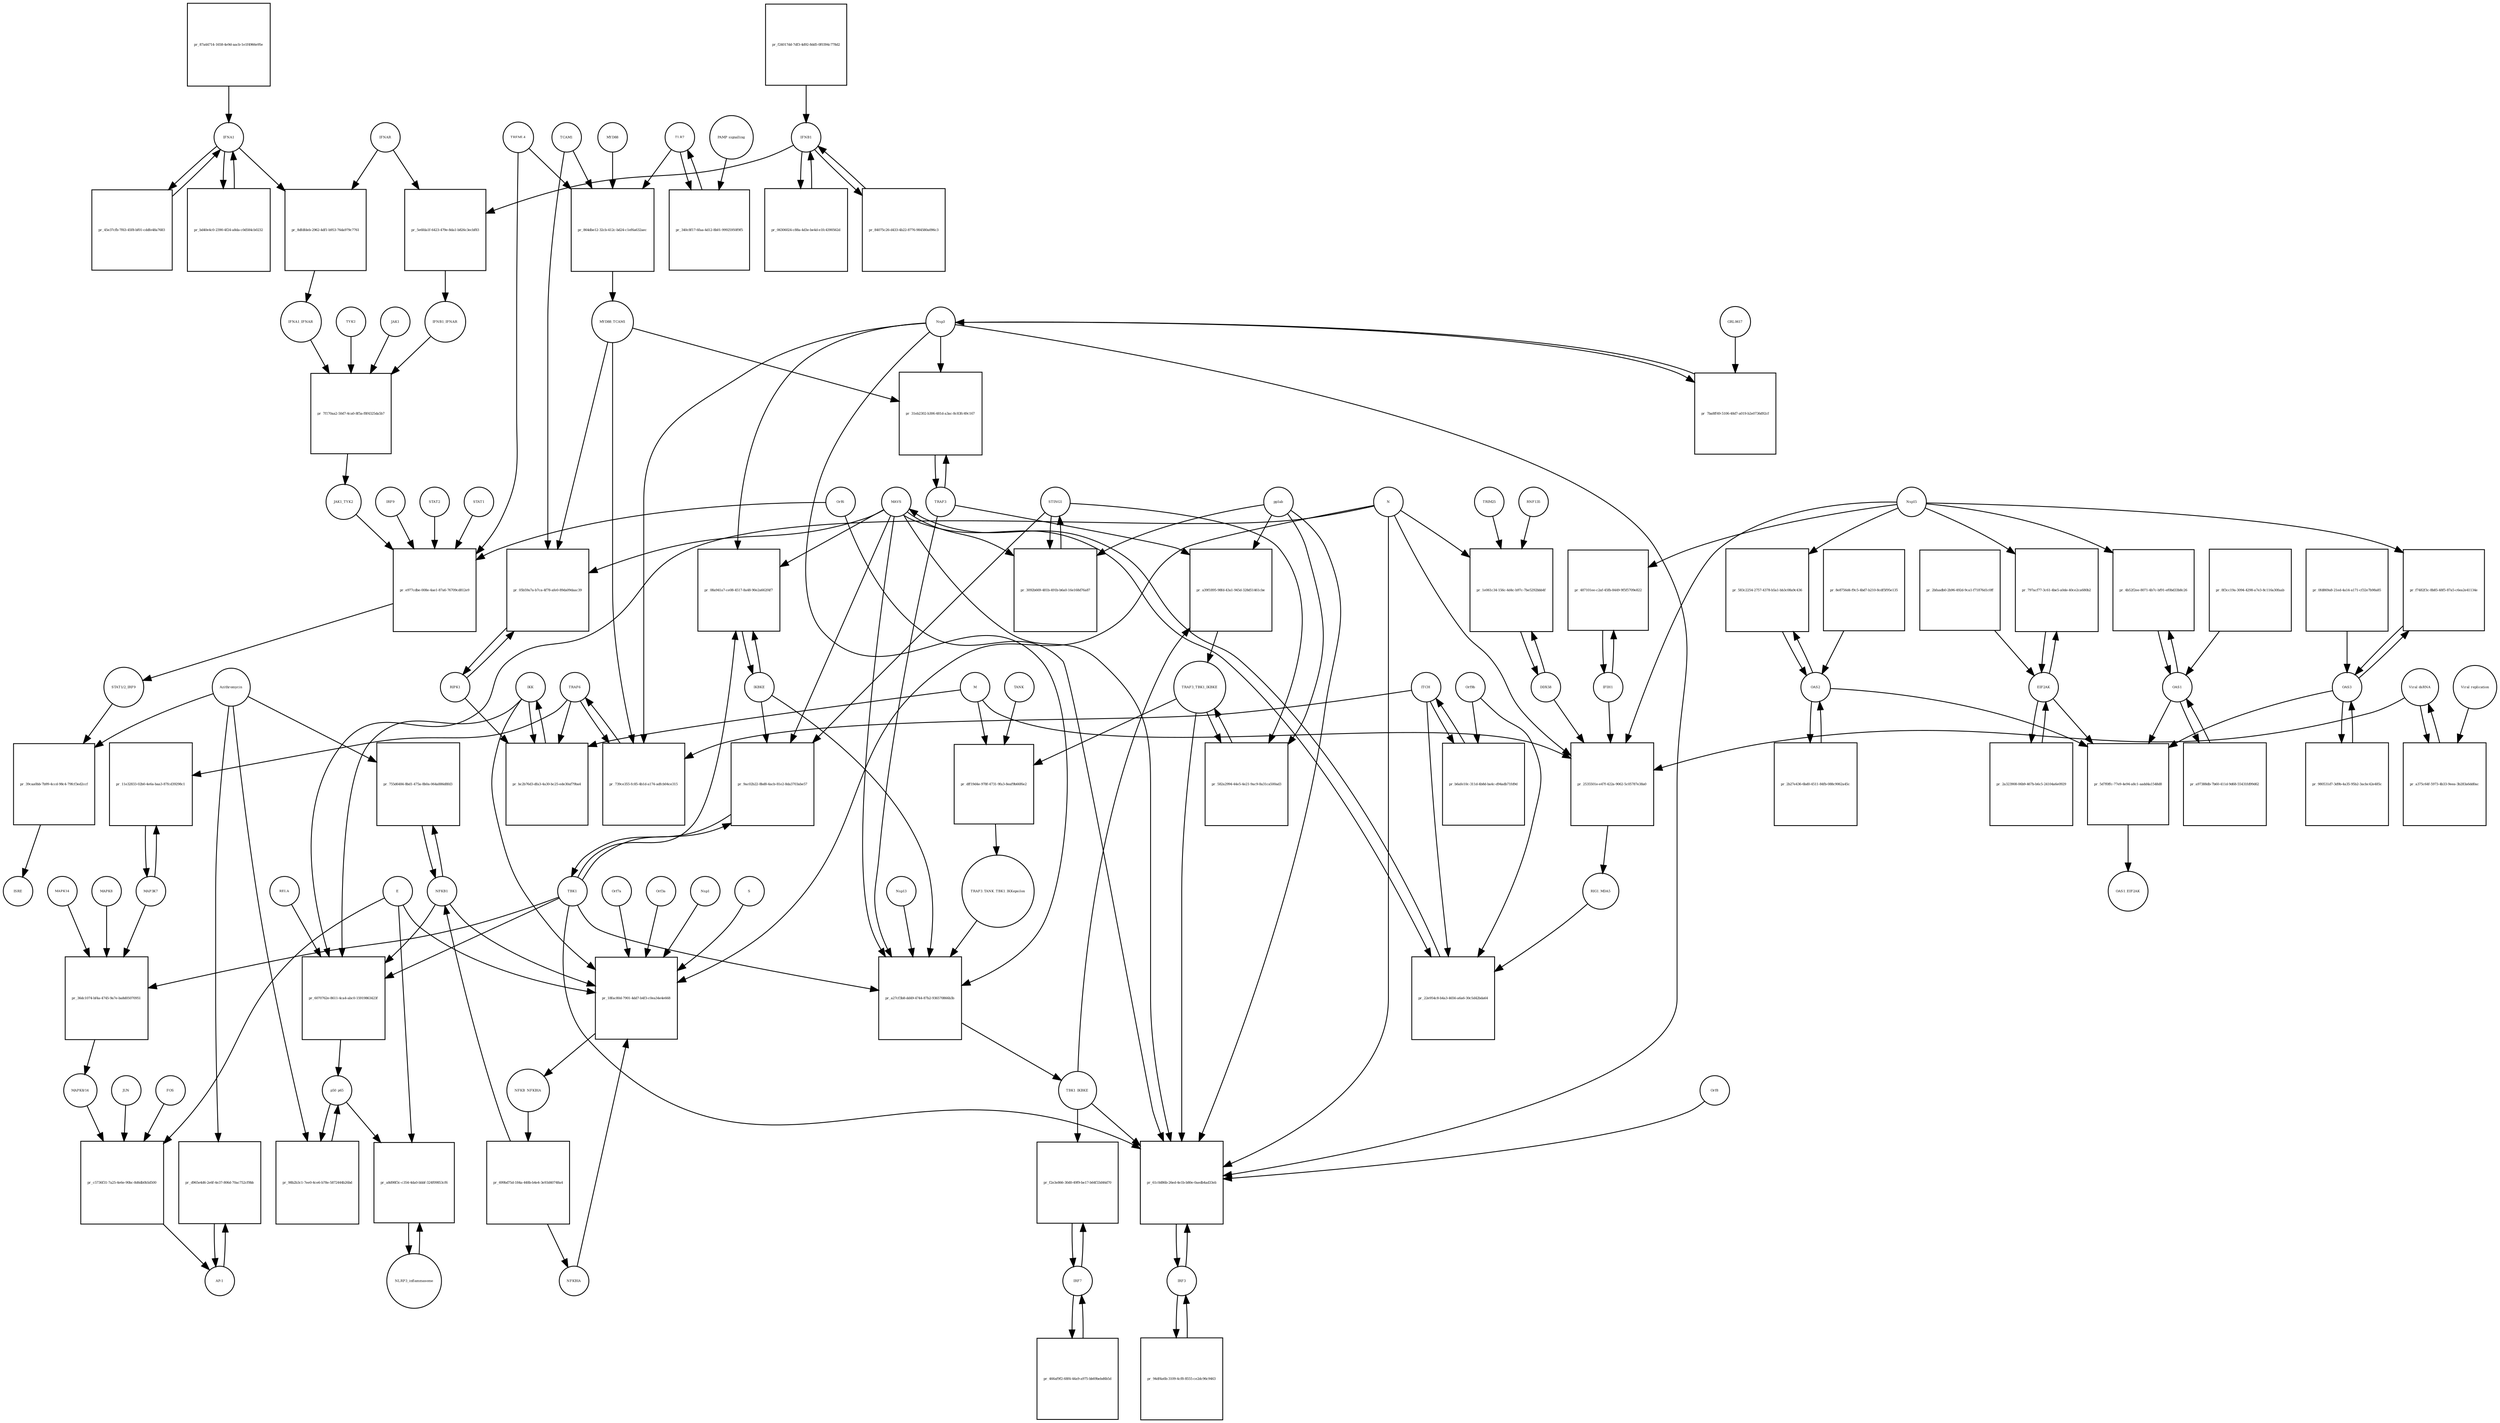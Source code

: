 strict digraph  {
IFNA1 [annotation="urn_miriam_pubmed_31226023|urn_miriam_wikipathways_WP4868", bipartite=0, cls=macromolecule, fontsize=4, label=IFNA1, shape=circle];
"pr_45e37cfb-7f63-45f8-bf01-cddfe48a7683" [annotation="", bipartite=1, cls=process, fontsize=4, label="pr_45e37cfb-7f63-45f8-bf01-cddfe48a7683", shape=square];
IFNB1 [annotation="urn_miriam_pubmed_31226023|urn_miriam_wikipathways_WP4868", bipartite=0, cls=macromolecule, fontsize=4, label=IFNB1, shape=circle];
"pr_06306024-c88a-4d3e-be4d-e1fc4390562d" [annotation="", bipartite=1, cls=process, fontsize=4, label="pr_06306024-c88a-4d3e-be4d-e1fc4390562d", shape=square];
"STAT1/2_IRF9" [annotation="urn_miriam_pubmed_31226023|urn_miriam_wikipathways_WP4868", bipartite=0, cls=complex, fontsize=4, label="STAT1/2_IRF9", shape=circle];
"pr_39caa0bb-7b99-4ccd-98c4-79fcf3ed2ccf" [annotation="", bipartite=1, cls=process, fontsize=4, label="pr_39caa0bb-7b99-4ccd-98c4-79fcf3ed2ccf", shape=square];
ISRE [annotation="urn_miriam_pubmed_31226023|urn_miriam_wikipathways_WP4868", bipartite=0, cls=complex, fontsize=4, label=ISRE, shape=circle];
Azithromycin [annotation=urn_miriam_wikipathways_WP4868, bipartite=0, cls="simple chemical", fontsize=4, label=Azithromycin, shape=circle];
"AP-1" [annotation="urn_miriam_pubmed_31226023|urn_miriam_wikipathways_WP4868", bipartite=0, cls=complex, fontsize=4, label="AP-1", shape=circle];
"pr_d965e4d6-2e6f-4e37-806d-70ac752cf9bb" [annotation="", bipartite=1, cls=process, fontsize=4, label="pr_d965e4d6-2e6f-4e37-806d-70ac752cf9bb", shape=square];
NFKB1 [annotation=urn_miriam_wikipathways_WP4868, bipartite=0, cls=macromolecule, fontsize=4, label=NFKB1, shape=circle];
"pr_755d6484-8bd1-475a-8b0a-064a886d8fd3" [annotation="", bipartite=1, cls=process, fontsize=4, label="pr_755d6484-8bd1-475a-8b0a-064a886d8fd3", shape=square];
IRF3 [annotation="", bipartite=0, cls=macromolecule, fontsize=4, label=IRF3, shape=circle];
"pr_94df4a6b-3109-4cf8-8555-ce2dc96c9463" [annotation="", bipartite=1, cls=process, fontsize=4, label="pr_94df4a6b-3109-4cf8-8555-ce2dc96c9463", shape=square];
p50_p65 [annotation="", bipartite=0, cls=complex, fontsize=4, label=p50_p65, shape=circle];
"pr_98b2b3c1-7ee0-4ce6-b78e-5872444b26bd" [annotation="", bipartite=1, cls=process, fontsize=4, label="pr_98b2b3c1-7ee0-4ce6-b78e-5872444b26bd", shape=square];
IRF7 [annotation="", bipartite=0, cls=macromolecule, fontsize=4, label=IRF7, shape=circle];
"pr_466af9f2-68f4-44a9-a975-bb69bebd6b5d" [annotation="", bipartite=1, cls=process, fontsize=4, label="pr_466af9f2-68f4-44a9-a975-bb69bebd6b5d", shape=square];
"pr_84075c26-d433-4b22-8776-984580a096c3" [annotation="", bipartite=1, cls=process, fontsize=4, label="pr_84075c26-d433-4b22-8776-984580a096c3", shape=square];
"pr_bd40e4c0-2390-4f24-a8da-c0d584cb0232" [annotation="", bipartite=1, cls=process, fontsize=4, label="pr_bd40e4c0-2390-4f24-a8da-c0d584cb0232", shape=square];
OAS1 [annotation="", bipartite=0, cls=macromolecule, fontsize=4, label=OAS1, shape=circle];
"pr_a97388db-7b60-411d-9d68-55431fd99d62" [annotation="", bipartite=1, cls=process, fontsize=4, label="pr_a97388db-7b60-411d-9d68-55431fd99d62", shape=square];
EIF2AK [annotation="", bipartite=0, cls=macromolecule, fontsize=4, label=EIF2AK, shape=circle];
"pr_2a323908-06b9-467b-b6c5-24104a6e0929" [annotation="", bipartite=1, cls=process, fontsize=4, label="pr_2a323908-06b9-467b-b6c5-24104a6e0929", shape=square];
OAS2 [annotation="", bipartite=0, cls=macromolecule, fontsize=4, label=OAS2, shape=circle];
"pr_2b27e436-6bd0-4511-84fb-088c9062a45c" [annotation="", bipartite=1, cls=process, fontsize=4, label="pr_2b27e436-6bd0-4511-84fb-088c9062a45c", shape=square];
OAS3 [annotation="", bipartite=0, cls=macromolecule, fontsize=4, label=OAS3, shape=circle];
"pr_980531d7-3d9b-4a35-95b2-3acbc42e485c" [annotation="", bipartite=1, cls=process, fontsize=4, label="pr_980531d7-3d9b-4a35-95b2-3acbc42e485c", shape=square];
"pr_f24017dd-7df3-4d92-8dd5-0f0394c778d2" [annotation="", bipartite=1, cls=process, fontsize=4, label="pr_f24017dd-7df3-4d92-8dd5-0f0394c778d2", shape=square];
"pr_87a44714-1658-4e9d-aacb-1e1f4966e95e" [annotation="", bipartite=1, cls=process, fontsize=4, label="pr_87a44714-1658-4e9d-aacb-1e1f4966e95e", shape=square];
"pr_8f3cc19a-3094-4298-a7e3-8c116a30faab" [annotation="", bipartite=1, cls=process, fontsize=4, label="pr_8f3cc19a-3094-4298-a7e3-8c116a30faab", shape=square];
"pr_2bfaadb0-2b96-492d-9ca1-f71876d1c0ff" [annotation="", bipartite=1, cls=process, fontsize=4, label="pr_2bfaadb0-2b96-492d-9ca1-f71876d1c0ff", shape=square];
TRAF6 [annotation="urn_miriam_pubmed_31226023|urn_miriam_wikipathways_WP4868", bipartite=0, cls=macromolecule, fontsize=4, label=TRAF6, shape=circle];
"pr_739ce355-fc85-4b1d-a174-adfcb04ce315" [annotation="", bipartite=1, cls=process, fontsize=4, label="pr_739ce355-fc85-4b1d-a174-adfcb04ce315", shape=square];
MYD88_TCAM1 [annotation=urn_miriam_pubmed_31226023, bipartite=0, cls=complex, fontsize=4, label=MYD88_TCAM1, shape=circle];
Nsp3 [annotation="urn_miriam_pubmed_31226023|urn_miriam_wikipathways_WP4868|urn_miriam_ncbiprotein_YP_009725299", bipartite=0, cls=macromolecule, fontsize=4, label=Nsp3, shape=circle];
ITCH [annotation="", bipartite=0, cls=macromolecule, fontsize=4, label=ITCH, shape=circle];
TBK1 [annotation="urn_miriam_pubmed_31226023|urn_miriam_wikipathways_WP4868|urn_miriam_pubmed_24622840", bipartite=0, cls=macromolecule, fontsize=4, label=TBK1, shape=circle];
"pr_9ac02b22-8bd8-4acb-81e2-8da3703abe57" [annotation="", bipartite=1, cls=process, fontsize=4, label="pr_9ac02b22-8bd8-4acb-81e2-8da3703abe57", shape=square];
IKBKE [annotation="", bipartite=0, cls=macromolecule, fontsize=4, label=IKBKE, shape=circle];
STING1 [annotation=urn_miriam_pubmed_24622840, bipartite=0, cls=macromolecule, fontsize=4, label=STING1, shape=circle];
MAVS [annotation="", bipartite=0, cls=macromolecule, fontsize=4, label=MAVS, shape=circle];
"pr_8e8756d4-f9c5-4bd7-b210-8cdf5f95e135" [annotation="", bipartite=1, cls=process, fontsize=4, label="pr_8e8756d4-f9c5-4bd7-b210-8cdf5f95e135", shape=square];
"pr_0fd869a8-21ed-4a14-a171-cf32e7b98a85" [annotation="", bipartite=1, cls=process, fontsize=4, label="pr_0fd869a8-21ed-4a14-a171-cf32e7b98a85", shape=square];
TRAF3 [annotation=urn_miriam_pubmed_31226023, bipartite=0, cls=macromolecule, fontsize=4, label=TRAF3, shape=circle];
"pr_31eb2302-b306-481d-a3ac-8c83fc49c167" [annotation="", bipartite=1, cls=process, fontsize=4, label="pr_31eb2302-b306-481d-a3ac-8c83fc49c167", shape=square];
MAP3K7 [annotation="", bipartite=0, cls=macromolecule, fontsize=4, label=MAP3K7, shape=circle];
"pr_11e32833-02b0-4e6a-baa3-87fcd39298c1" [annotation="", bipartite=1, cls=process, fontsize=4, label="pr_11e32833-02b0-4e6a-baa3-87fcd39298c1", shape=square];
IKK [annotation="", bipartite=0, cls=complex, fontsize=4, label=IKK, shape=circle];
"pr_bc2b76d3-dfa3-4a30-bc25-ede30af79ba4" [annotation="", bipartite=1, cls=process, fontsize=4, label="pr_bc2b76d3-dfa3-4a30-bc25-ede30af79ba4", shape=square];
RIPK1 [annotation="", bipartite=0, cls=macromolecule, fontsize=4, label=RIPK1, shape=circle];
M [annotation="urn_miriam_pubmed_31226023|urn_miriam_ncbiprotein_BCD58756", bipartite=0, cls=macromolecule, fontsize=4, label=M, shape=circle];
"pr_08a941a7-ce08-4517-8a48-90e2a662f4f7" [annotation="", bipartite=1, cls=process, fontsize=4, label="pr_08a941a7-ce08-4517-8a48-90e2a662f4f7", shape=square];
"pr_61c0d86b-26ed-4e1b-b80e-0aedb4ad33eb" [annotation="", bipartite=1, cls=process, fontsize=4, label="pr_61c0d86b-26ed-4e1b-b80e-0aedb4ad33eb", shape=square];
TBK1_IKBKE [annotation="urn_miriam_pubmed_31226023|urn_miriam_wikipathways_WP4868|urn_miriam_pubmed_24622840", bipartite=0, cls=complex, fontsize=4, label=TBK1_IKBKE, shape=circle];
N [annotation="urn_miriam_pubmed_31226023|urn_miriam_ncbiprotein_BCD58761", bipartite=0, cls=macromolecule, fontsize=4, label=N, shape=circle];
TRAF3_TBK1_IKBKE [annotation=urn_miriam_pubmed_24622840, bipartite=0, cls=complex, fontsize=4, label=TRAF3_TBK1_IKBKE, shape=circle];
Orf8 [annotation=urn_miriam_ncbiprotein_BCD58760, bipartite=0, cls=complex, fontsize=4, label=Orf8, shape=circle];
Orf6 [annotation="urn_miriam_pubmed_31226023|urn_miriam_ncbiprotein_BCD58757", bipartite=0, cls=macromolecule, fontsize=4, label=Orf6, shape=circle];
pp1ab [annotation="urn_miriam_ncbiprotein_YP_009724389|urn_miriam_pubmed_24622840", bipartite=0, cls=macromolecule, fontsize=4, label=pp1ab, shape=circle];
"pr_05b59a7a-b7ca-4f78-afe0-89da09daac39" [annotation="", bipartite=1, cls=process, fontsize=4, label="pr_05b59a7a-b7ca-4f78-afe0-89da09daac39", shape=square];
TCAM1 [annotation=urn_miriam_pubmed_31226023, bipartite=0, cls=macromolecule, fontsize=4, label=TCAM1, shape=circle];
"pr_22e954c8-b4a3-4656-a6a6-30c5d42bda64" [annotation="", bipartite=1, cls=process, fontsize=4, label="pr_22e954c8-b4a3-4656-a6a6-30c5d42bda64", shape=square];
RIG1_MDA5 [annotation="urn_miriam_pubmed_31226023|urn_miriam_pubmed_19052324", bipartite=0, cls=complex, fontsize=4, label=RIG1_MDA5, shape=circle];
Orf9b [annotation="urn_miriam_pubmed_31226023|urn_miriam_ncbiprotein_ABI96969|urn_miriam_uniprot_P0DTD2", bipartite=0, cls=macromolecule, fontsize=4, label=Orf9b, shape=circle];
"pr_f7482f3c-8b85-48f5-87a5-c6ea2e41134e" [annotation="", bipartite=1, cls=process, fontsize=4, label="pr_f7482f3c-8b85-48f5-87a5-c6ea2e41134e", shape=square];
Nsp15 [annotation="urn_miriam_pubmed_31226023|urn_miriam_ncbiprotein_YP_009725310", bipartite=0, cls=macromolecule, fontsize=4, label=Nsp15, shape=circle];
"pr_583c2254-2757-4378-b5a1-bb3c08a9c436" [annotation="", bipartite=1, cls=process, fontsize=4, label="pr_583c2254-2757-4378-b5a1-bb3c08a9c436", shape=square];
"pr_4b52f2ee-8071-4b7c-bf91-ef0bd33b8c26" [annotation="", bipartite=1, cls=process, fontsize=4, label="pr_4b52f2ee-8071-4b7c-bf91-ef0bd33b8c26", shape=square];
"pr_797acf77-3c61-4be5-a0de-40ce2ca680b2" [annotation="", bipartite=1, cls=process, fontsize=4, label="pr_797acf77-3c61-4be5-a0de-40ce2ca680b2", shape=square];
"Viral dsRNA" [annotation="urn_miriam_pubmed_31226023|urn_miriam_pubmed_19052324|urn_miriam_taxonomy_694009", bipartite=0, cls="nucleic acid feature", fontsize=4, label="Viral dsRNA", shape=circle];
"pr_a375c64f-5973-4b33-9eea-3b283a6dd0ac" [annotation="", bipartite=1, cls=process, fontsize=4, label="pr_a375c64f-5973-4b33-9eea-3b283a6dd0ac", shape=square];
"Viral replication" [annotation="urn_miriam_pubmed_31226023|urn_miriam_pubmed_19052324|urn_miriam_mesh_D014779", bipartite=0, cls=phenotype, fontsize=4, label="Viral replication", shape=circle];
"pr_7ba8ff49-5106-48d7-a019-b2e0736d92cf" [annotation="", bipartite=1, cls=process, fontsize=4, label="pr_7ba8ff49-5106-48d7-a019-b2e0736d92cf", shape=square];
GRL0617 [annotation=urn_miriam_wikipathways_WP4868, bipartite=0, cls="simple chemical", fontsize=4, label=GRL0617, shape=circle];
"pr_3092b669-481b-491b-b6a0-16e168d76a87" [annotation="", bipartite=1, cls=process, fontsize=4, label="pr_3092b669-481b-491b-b6a0-16e168d76a87", shape=square];
"pr_582a2994-44e5-4e21-9ac9-8a31ca500ad3" [annotation="", bipartite=1, cls=process, fontsize=4, label="pr_582a2994-44e5-4e21-9ac9-8a31ca500ad3", shape=square];
TLR7 [annotation=urn_miriam_pubmed_31226023, bipartite=0, cls=macromolecule, fontsize=4, label=TLR7, shape=circle];
"pr_340c8f17-6faa-4d12-8b01-99925950f9f5" [annotation="", bipartite=1, cls=process, fontsize=4, label="pr_340c8f17-6faa-4d12-8b01-99925950f9f5", shape=square];
"PAMP signalling" [annotation="urn_miriam_pubmed_31226023|urn_miriam_mesh_D000069452", bipartite=0, cls=phenotype, fontsize=4, label="PAMP signalling", shape=circle];
IFIH1 [annotation="", bipartite=0, cls=macromolecule, fontsize=4, label=IFIH1, shape=circle];
"pr_487101ee-c2af-45fb-8449-9f5f5709e822" [annotation="", bipartite=1, cls=process, fontsize=4, label="pr_487101ee-c2af-45fb-8449-9f5f5709e822", shape=square];
DDX58 [annotation="urn_miriam_pubmed_31226023|urn_miriam_pubmed_19052324", bipartite=0, cls=macromolecule, fontsize=4, label=DDX58, shape=circle];
"pr_1e061c34-156c-4d4c-b97c-7be5292bbb4f" [annotation="", bipartite=1, cls=process, fontsize=4, label="pr_1e061c34-156c-4d4c-b97c-7be5292bbb4f", shape=square];
TRIM25 [annotation="", bipartite=0, cls=macromolecule, fontsize=4, label=TRIM25, shape=circle];
RNF135 [annotation="", bipartite=0, cls=macromolecule, fontsize=4, label=RNF135, shape=circle];
"pr_b6afe10c-311d-4b8d-ba4c-d94adb71fd9d" [annotation="", bipartite=1, cls=process, fontsize=4, label="pr_b6afe10c-311d-4b8d-ba4c-d94adb71fd9d", shape=square];
"pr_dff19d4e-978f-4731-9fa3-8eaf9b66f6e2" [annotation="", bipartite=1, cls=process, fontsize=4, label="pr_dff19d4e-978f-4731-9fa3-8eaf9b66f6e2", shape=square];
TRAF3_TANK_TBK1_IKKepsilon [annotation="", bipartite=0, cls=complex, fontsize=4, label=TRAF3_TANK_TBK1_IKKepsilon, shape=circle];
TANK [annotation="", bipartite=0, cls=macromolecule, fontsize=4, label=TANK, shape=circle];
"pr_f2e3e866-30d0-49f9-be17-b64f33d46d70" [annotation="", bipartite=1, cls=process, fontsize=4, label="pr_f2e3e866-30d0-49f9-be17-b64f33d46d70", shape=square];
NLRP3_inflammasome [annotation="", bipartite=0, cls=complex, fontsize=4, label=NLRP3_inflammasome, shape=circle];
"pr_a8d98f3c-c354-4da0-bbbf-324f09853cf6" [annotation="", bipartite=1, cls=process, fontsize=4, label="pr_a8d98f3c-c354-4da0-bbbf-324f09853cf6", shape=square];
E [annotation="urn_miriam_pubmed_31226023|urn_miriam_ncbiprotein_BCD58755", bipartite=0, cls=macromolecule, fontsize=4, label=E, shape=circle];
STAT1 [annotation="urn_miriam_pubmed_31226023|urn_miriam_wikipathways_WP4868", bipartite=0, cls=macromolecule, fontsize=4, label=STAT1, shape=circle];
"pr_e977cdbe-008e-4ae1-87a6-76709cd812e9" [annotation="", bipartite=1, cls=process, fontsize=4, label="pr_e977cdbe-008e-4ae1-87a6-76709cd812e9", shape=square];
TREML4 [annotation=urn_miriam_wikipathways_WP4868, bipartite=0, cls=macromolecule, fontsize=4, label=TREML4, shape=circle];
JAK1_TYK2 [annotation="urn_miriam_pubmed_31226023|urn_miriam_wikipathways_WP4868", bipartite=0, cls=complex, fontsize=4, label=JAK1_TYK2, shape=circle];
IRF9 [annotation="urn_miriam_pubmed_31226023|urn_miriam_wikipathways_WP4868", bipartite=0, cls=macromolecule, fontsize=4, label=IRF9, shape=circle];
STAT2 [annotation="urn_miriam_pubmed_31226023|urn_miriam_wikipathways_WP4868", bipartite=0, cls=macromolecule, fontsize=4, label=STAT2, shape=circle];
"pr_5d7f0ffc-77e9-4e94-a8c1-aadd4a1548d8" [annotation="", bipartite=1, cls=process, fontsize=4, label="pr_5d7f0ffc-77e9-4e94-a8c1-aadd4a1548d8", shape=square];
OAS1_EIF2AK [annotation="", bipartite=0, cls=complex, fontsize=4, label=OAS1_EIF2AK, shape=circle];
JAK1 [annotation="urn_miriam_pubmed_31226023|urn_miriam_wikipathways_WP4868", bipartite=0, cls=macromolecule, fontsize=4, label=JAK1, shape=circle];
"pr_7f170aa2-50d7-4ca0-8f5a-f8f4325da5b7" [annotation="", bipartite=1, cls=process, fontsize=4, label="pr_7f170aa2-50d7-4ca0-8f5a-f8f4325da5b7", shape=square];
IFNA1_IFNAR [annotation="urn_miriam_pubmed_31226023|urn_miriam_wikipathways_WP4868", bipartite=0, cls=complex, fontsize=4, label=IFNA1_IFNAR, shape=circle];
IFNB1_IFNAR [annotation="urn_miriam_pubmed_31226023|urn_miriam_wikipathways_WP4868", bipartite=0, cls=complex, fontsize=4, label=IFNB1_IFNAR, shape=circle];
TYK2 [annotation="urn_miriam_pubmed_31226023|urn_miriam_wikipathways_WP4868", bipartite=0, cls=macromolecule, fontsize=4, label=TYK2, shape=circle];
MYD88 [annotation="urn_miriam_pubmed_31226023|urn_miriam_wikipathways_WP4868", bipartite=0, cls=macromolecule, fontsize=4, label=MYD88, shape=circle];
"pr_864dbe12-32cb-412c-bd24-c1ef6a632aec" [annotation="", bipartite=1, cls=process, fontsize=4, label="pr_864dbe12-32cb-412c-bd24-c1ef6a632aec", shape=square];
NFKB_NFKBIA [annotation="urn_miriam_pubmed_31226023|urn_miriam_wikipathways_WP4868", bipartite=0, cls=complex, fontsize=4, label=NFKB_NFKBIA, shape=circle];
"pr_699bd75d-184a-448b-b4e4-3e93d40748a4" [annotation="", bipartite=1, cls=process, fontsize=4, label="pr_699bd75d-184a-448b-b4e4-3e93d40748a4", shape=square];
NFKBIA [annotation="urn_miriam_pubmed_31226023|urn_miriam_wikipathways_WP4868", bipartite=0, cls=macromolecule, fontsize=4, label=NFKBIA, shape=circle];
IFNAR [annotation="urn_miriam_pubmed_31226023|urn_miriam_wikipathways_WP4868", bipartite=0, cls=complex, fontsize=4, label=IFNAR, shape=circle];
"pr_8dfdfdeb-2962-4df1-b953-76da979c7761" [annotation="", bipartite=1, cls=process, fontsize=4, label="pr_8dfdfdeb-2962-4df1-b953-76da979c7761", shape=square];
"pr_5e6fda1f-6423-479e-8da1-b826c3ecbf83" [annotation="", bipartite=1, cls=process, fontsize=4, label="pr_5e6fda1f-6423-479e-8da1-b826c3ecbf83", shape=square];
MAPK14 [annotation="urn_miriam_pubmed_31226023|urn_miriam_wikipathways_WP4868", bipartite=0, cls=macromolecule, fontsize=4, label=MAPK14, shape=circle];
"pr_36dc1074-bf4a-4745-9a7e-ba8d05070951" [annotation="", bipartite=1, cls=process, fontsize=4, label="pr_36dc1074-bf4a-4745-9a7e-ba8d05070951", shape=square];
"MAPK8/14" [annotation="urn_miriam_pubmed_31226023|urn_miriam_wikipathways_WP4868", bipartite=0, cls=complex, fontsize=4, label="MAPK8/14", shape=circle];
MAPK8 [annotation="urn_miriam_pubmed_31226023|urn_miriam_wikipathways_WP4868", bipartite=0, cls=macromolecule, fontsize=4, label=MAPK8, shape=circle];
JUN [annotation="urn_miriam_pubmed_31226023|urn_miriam_wikipathways_WP4868", bipartite=0, cls=macromolecule, fontsize=4, label=JUN, shape=circle];
"pr_c5736f31-7a25-4e6e-90bc-8d6db0b5d500" [annotation="", bipartite=1, cls=process, fontsize=4, label="pr_c5736f31-7a25-4e6e-90bc-8d6db0b5d500", shape=square];
FOS [annotation="urn_miriam_pubmed_31226023|urn_miriam_wikipathways_WP4868", bipartite=0, cls=macromolecule, fontsize=4, label=FOS, shape=circle];
"pr_18fac80d-7901-4dd7-b4f3-c0ea34e4e668" [annotation="", bipartite=1, cls=process, fontsize=4, label="pr_18fac80d-7901-4dd7-b4f3-c0ea34e4e668", shape=square];
Nsp1 [annotation="urn_miriam_pubmed_31226023|urn_miriam_ncbiprotein_YP_009725297", bipartite=0, cls=macromolecule, fontsize=4, label=Nsp1, shape=circle];
S [annotation=urn_miriam_ncbiprotein_BCD58753, bipartite=0, cls=macromolecule, fontsize=4, label=S, shape=circle];
Orf7a [annotation=urn_miriam_ncbiprotein_BCD58758, bipartite=0, cls=macromolecule, fontsize=4, label=Orf7a, shape=circle];
Orf3a [annotation=urn_miriam_ncbiprotein_BCD58754, bipartite=0, cls=macromolecule, fontsize=4, label=Orf3a, shape=circle];
"pr_a27cf3b8-dd49-4744-87b2-936570866b3b" [annotation="", bipartite=1, cls=process, fontsize=4, label="pr_a27cf3b8-dd49-4744-87b2-936570866b3b", shape=square];
Nsp13 [annotation="urn_miriam_uniprot_P0DTD1|urn_miriam_wikipathways_WP4868|urn_miriam_ncbiprotein_YP_009725308", bipartite=0, cls=macromolecule, fontsize=4, label=Nsp13, shape=circle];
RELA [annotation="", bipartite=0, cls=macromolecule, fontsize=4, label=RELA, shape=circle];
"pr_6070762e-8611-4ca4-abc0-15919863423f" [annotation="", bipartite=1, cls=process, fontsize=4, label="pr_6070762e-8611-4ca4-abc0-15919863423f", shape=square];
"pr_2535501e-e47f-422a-9062-5c05787e38a0" [annotation="", bipartite=1, cls=process, fontsize=4, label="pr_2535501e-e47f-422a-9062-5c05787e38a0", shape=square];
"pr_a39f1895-98fd-43a1-945d-328d51461cbe" [annotation="", bipartite=1, cls=process, fontsize=4, label="pr_a39f1895-98fd-43a1-945d-328d51461cbe", shape=square];
IFNA1 -> "pr_45e37cfb-7f63-45f8-bf01-cddfe48a7683"  [annotation="", interaction_type=consumption];
IFNA1 -> "pr_bd40e4c0-2390-4f24-a8da-c0d584cb0232"  [annotation="", interaction_type=consumption];
IFNA1 -> "pr_8dfdfdeb-2962-4df1-b953-76da979c7761"  [annotation="", interaction_type=consumption];
"pr_45e37cfb-7f63-45f8-bf01-cddfe48a7683" -> IFNA1  [annotation="", interaction_type=production];
IFNB1 -> "pr_06306024-c88a-4d3e-be4d-e1fc4390562d"  [annotation="", interaction_type=consumption];
IFNB1 -> "pr_84075c26-d433-4b22-8776-984580a096c3"  [annotation="", interaction_type=consumption];
IFNB1 -> "pr_5e6fda1f-6423-479e-8da1-b826c3ecbf83"  [annotation="", interaction_type=consumption];
"pr_06306024-c88a-4d3e-be4d-e1fc4390562d" -> IFNB1  [annotation="", interaction_type=production];
"STAT1/2_IRF9" -> "pr_39caa0bb-7b99-4ccd-98c4-79fcf3ed2ccf"  [annotation="", interaction_type=consumption];
"pr_39caa0bb-7b99-4ccd-98c4-79fcf3ed2ccf" -> ISRE  [annotation="", interaction_type=production];
Azithromycin -> "pr_39caa0bb-7b99-4ccd-98c4-79fcf3ed2ccf"  [annotation=urn_miriam_pubmed_31226023, interaction_type=inhibition];
Azithromycin -> "pr_d965e4d6-2e6f-4e37-806d-70ac752cf9bb"  [annotation=urn_miriam_pubmed_31226023, interaction_type=inhibition];
Azithromycin -> "pr_755d6484-8bd1-475a-8b0a-064a886d8fd3"  [annotation=urn_miriam_wikipathways_WP4868, interaction_type=inhibition];
Azithromycin -> "pr_98b2b3c1-7ee0-4ce6-b78e-5872444b26bd"  [annotation=urn_miriam_pubmed_31226023, interaction_type=inhibition];
"AP-1" -> "pr_d965e4d6-2e6f-4e37-806d-70ac752cf9bb"  [annotation="", interaction_type=consumption];
"pr_d965e4d6-2e6f-4e37-806d-70ac752cf9bb" -> "AP-1"  [annotation="", interaction_type=production];
NFKB1 -> "pr_755d6484-8bd1-475a-8b0a-064a886d8fd3"  [annotation="", interaction_type=consumption];
NFKB1 -> "pr_18fac80d-7901-4dd7-b4f3-c0ea34e4e668"  [annotation="", interaction_type=consumption];
NFKB1 -> "pr_6070762e-8611-4ca4-abc0-15919863423f"  [annotation="", interaction_type=consumption];
"pr_755d6484-8bd1-475a-8b0a-064a886d8fd3" -> NFKB1  [annotation="", interaction_type=production];
IRF3 -> "pr_94df4a6b-3109-4cf8-8555-ce2dc96c9463"  [annotation="", interaction_type=consumption];
IRF3 -> "pr_61c0d86b-26ed-4e1b-b80e-0aedb4ad33eb"  [annotation="", interaction_type=consumption];
"pr_94df4a6b-3109-4cf8-8555-ce2dc96c9463" -> IRF3  [annotation="", interaction_type=production];
p50_p65 -> "pr_98b2b3c1-7ee0-4ce6-b78e-5872444b26bd"  [annotation="", interaction_type=consumption];
p50_p65 -> "pr_a8d98f3c-c354-4da0-bbbf-324f09853cf6"  [annotation="urn_miriam_pubmed_32133002|urn_miriam_taxonomy_694009|urn_miriam_pubmed_28531279", interaction_type=catalysis];
"pr_98b2b3c1-7ee0-4ce6-b78e-5872444b26bd" -> p50_p65  [annotation="", interaction_type=production];
IRF7 -> "pr_466af9f2-68f4-44a9-a975-bb69bebd6b5d"  [annotation="", interaction_type=consumption];
IRF7 -> "pr_f2e3e866-30d0-49f9-be17-b64f33d46d70"  [annotation="", interaction_type=consumption];
"pr_466af9f2-68f4-44a9-a975-bb69bebd6b5d" -> IRF7  [annotation="", interaction_type=production];
"pr_84075c26-d433-4b22-8776-984580a096c3" -> IFNB1  [annotation="", interaction_type=production];
"pr_bd40e4c0-2390-4f24-a8da-c0d584cb0232" -> IFNA1  [annotation="", interaction_type=production];
OAS1 -> "pr_a97388db-7b60-411d-9d68-55431fd99d62"  [annotation="", interaction_type=consumption];
OAS1 -> "pr_4b52f2ee-8071-4b7c-bf91-ef0bd33b8c26"  [annotation="", interaction_type=consumption];
OAS1 -> "pr_5d7f0ffc-77e9-4e94-a8c1-aadd4a1548d8"  [annotation="", interaction_type=consumption];
"pr_a97388db-7b60-411d-9d68-55431fd99d62" -> OAS1  [annotation="", interaction_type=production];
EIF2AK -> "pr_2a323908-06b9-467b-b6c5-24104a6e0929"  [annotation="", interaction_type=consumption];
EIF2AK -> "pr_797acf77-3c61-4be5-a0de-40ce2ca680b2"  [annotation="", interaction_type=consumption];
EIF2AK -> "pr_5d7f0ffc-77e9-4e94-a8c1-aadd4a1548d8"  [annotation="", interaction_type=consumption];
"pr_2a323908-06b9-467b-b6c5-24104a6e0929" -> EIF2AK  [annotation="", interaction_type=production];
OAS2 -> "pr_2b27e436-6bd0-4511-84fb-088c9062a45c"  [annotation="", interaction_type=consumption];
OAS2 -> "pr_583c2254-2757-4378-b5a1-bb3c08a9c436"  [annotation="", interaction_type=consumption];
OAS2 -> "pr_5d7f0ffc-77e9-4e94-a8c1-aadd4a1548d8"  [annotation="", interaction_type=consumption];
"pr_2b27e436-6bd0-4511-84fb-088c9062a45c" -> OAS2  [annotation="", interaction_type=production];
OAS3 -> "pr_980531d7-3d9b-4a35-95b2-3acbc42e485c"  [annotation="", interaction_type=consumption];
OAS3 -> "pr_f7482f3c-8b85-48f5-87a5-c6ea2e41134e"  [annotation="", interaction_type=consumption];
OAS3 -> "pr_5d7f0ffc-77e9-4e94-a8c1-aadd4a1548d8"  [annotation="", interaction_type=consumption];
"pr_980531d7-3d9b-4a35-95b2-3acbc42e485c" -> OAS3  [annotation="", interaction_type=production];
"pr_f24017dd-7df3-4d92-8dd5-0f0394c778d2" -> IFNB1  [annotation="", interaction_type=production];
"pr_87a44714-1658-4e9d-aacb-1e1f4966e95e" -> IFNA1  [annotation="", interaction_type=production];
"pr_8f3cc19a-3094-4298-a7e3-8c116a30faab" -> OAS1  [annotation="", interaction_type=production];
"pr_2bfaadb0-2b96-492d-9ca1-f71876d1c0ff" -> EIF2AK  [annotation="", interaction_type=production];
TRAF6 -> "pr_739ce355-fc85-4b1d-a174-adfcb04ce315"  [annotation="", interaction_type=consumption];
TRAF6 -> "pr_11e32833-02b0-4e6a-baa3-87fcd39298c1"  [annotation=urn_miriam_pubmed_31226023, interaction_type=catalysis];
TRAF6 -> "pr_bc2b76d3-dfa3-4a30-bc25-ede30af79ba4"  [annotation="urn_miriam_pubmed_31226023|urn_miriam_taxonomy_694009", interaction_type=catalysis];
"pr_739ce355-fc85-4b1d-a174-adfcb04ce315" -> TRAF6  [annotation="", interaction_type=production];
MYD88_TCAM1 -> "pr_739ce355-fc85-4b1d-a174-adfcb04ce315"  [annotation="urn_miriam_pubmed_31226023|urn_miriam_taxonomy_694009|urn_miriam_pubmed_25135833", interaction_type=catalysis];
MYD88_TCAM1 -> "pr_31eb2302-b306-481d-a3ac-8c83fc49c167"  [annotation="urn_miriam_pubmed_31226023|urn_miriam_taxonomy_694009", interaction_type=catalysis];
MYD88_TCAM1 -> "pr_05b59a7a-b7ca-4f78-afe0-89da09daac39"  [annotation="urn_miriam_pubmed_20404851|urn_miriam_pubmed_31226023", interaction_type=catalysis];
Nsp3 -> "pr_739ce355-fc85-4b1d-a174-adfcb04ce315"  [annotation="urn_miriam_pubmed_31226023|urn_miriam_taxonomy_694009|urn_miriam_pubmed_25135833", interaction_type=inhibition];
Nsp3 -> "pr_31eb2302-b306-481d-a3ac-8c83fc49c167"  [annotation="urn_miriam_pubmed_31226023|urn_miriam_taxonomy_694009", interaction_type=inhibition];
Nsp3 -> "pr_08a941a7-ce08-4517-8a48-90e2a662f4f7"  [annotation="urn_miriam_pubmed_18353649|urn_miriam_pubmed_25636800|urn_miriam_pubmed_31226023|urn_miriam_taxonomy_694009", interaction_type=inhibition];
Nsp3 -> "pr_61c0d86b-26ed-4e1b-b80e-0aedb4ad33eb"  [annotation="urn_miriam_pubmed_14679297|urn_miriam_pubmed_17108024|urn_miriam_pubmed_24622840|urn_miriam_pubmed_25481026|urn_miriam_pubmed_25636800|urn_miriam_pubmed_29294448|urn_miriam_pubmed_17761676|urn_miriam_pubmed_18440553|urn_miriam_pubmed_31226023|urn_miriam_taxonomy_694009", interaction_type=inhibition];
Nsp3 -> "pr_7ba8ff49-5106-48d7-a019-b2e0736d92cf"  [annotation="", interaction_type=consumption];
Nsp3 -> "pr_a27cf3b8-dd49-4744-87b2-936570866b3b"  [annotation="urn_miriam_pubmed_31226023|urn_miriam_taxonomy_694009|urn_miriam_pubmed_19380580", interaction_type=inhibition];
ITCH -> "pr_739ce355-fc85-4b1d-a174-adfcb04ce315"  [annotation="urn_miriam_pubmed_31226023|urn_miriam_taxonomy_694009|urn_miriam_pubmed_25135833", interaction_type=inhibition];
ITCH -> "pr_22e954c8-b4a3-4656-a6a6-30c5d42bda64"  [annotation="urn_miriam_pubmed_19052324|urn_miriam_pubmed_25135833|urn_miriam_pubmed_31226023|urn_miriam_taxonomy_694009", interaction_type=inhibition];
ITCH -> "pr_b6afe10c-311d-4b8d-ba4c-d94adb71fd9d"  [annotation="", interaction_type=consumption];
TBK1 -> "pr_9ac02b22-8bd8-4acb-81e2-8da3703abe57"  [annotation="", interaction_type=consumption];
TBK1 -> "pr_08a941a7-ce08-4517-8a48-90e2a662f4f7"  [annotation="urn_miriam_pubmed_18353649|urn_miriam_pubmed_25636800|urn_miriam_pubmed_31226023|urn_miriam_taxonomy_694009", interaction_type=catalysis];
TBK1 -> "pr_61c0d86b-26ed-4e1b-b80e-0aedb4ad33eb"  [annotation="urn_miriam_pubmed_14679297|urn_miriam_pubmed_17108024|urn_miriam_pubmed_24622840|urn_miriam_pubmed_25481026|urn_miriam_pubmed_25636800|urn_miriam_pubmed_29294448|urn_miriam_pubmed_17761676|urn_miriam_pubmed_18440553|urn_miriam_pubmed_31226023|urn_miriam_taxonomy_694009", interaction_type=catalysis];
TBK1 -> "pr_36dc1074-bf4a-4745-9a7e-ba8d05070951"  [annotation=urn_miriam_pubmed_31226023, interaction_type=catalysis];
TBK1 -> "pr_a27cf3b8-dd49-4744-87b2-936570866b3b"  [annotation="", interaction_type=consumption];
TBK1 -> "pr_6070762e-8611-4ca4-abc0-15919863423f"  [annotation="urn_miriam_pubmed_14679297|urn_miriam_pubmed_17108024|urn_miriam_pubmed_19609947|urn_miriam_pubmed_31226023|urn_miriam_taxonomy_694009", interaction_type=catalysis];
"pr_9ac02b22-8bd8-4acb-81e2-8da3703abe57" -> TBK1  [annotation="", interaction_type=production];
IKBKE -> "pr_9ac02b22-8bd8-4acb-81e2-8da3703abe57"  [annotation="urn_miriam_pubmed_24622840|urn_miriam_pubmed_25636800|urn_miriam_pubmed_26631542", interaction_type=catalysis];
IKBKE -> "pr_08a941a7-ce08-4517-8a48-90e2a662f4f7"  [annotation="", interaction_type=consumption];
IKBKE -> "pr_a27cf3b8-dd49-4744-87b2-936570866b3b"  [annotation="", interaction_type=consumption];
STING1 -> "pr_9ac02b22-8bd8-4acb-81e2-8da3703abe57"  [annotation="urn_miriam_pubmed_24622840|urn_miriam_pubmed_25636800|urn_miriam_pubmed_26631542", interaction_type=catalysis];
STING1 -> "pr_3092b669-481b-491b-b6a0-16e168d76a87"  [annotation="", interaction_type=consumption];
STING1 -> "pr_582a2994-44e5-4e21-9ac9-8a31ca500ad3"  [annotation="urn_miriam_pubmed_24622840|urn_miriam_taxonomy_694009", interaction_type=catalysis];
MAVS -> "pr_9ac02b22-8bd8-4acb-81e2-8da3703abe57"  [annotation="urn_miriam_pubmed_24622840|urn_miriam_pubmed_25636800|urn_miriam_pubmed_26631542", interaction_type=catalysis];
MAVS -> "pr_08a941a7-ce08-4517-8a48-90e2a662f4f7"  [annotation="urn_miriam_pubmed_18353649|urn_miriam_pubmed_25636800|urn_miriam_pubmed_31226023|urn_miriam_taxonomy_694009", interaction_type=catalysis];
MAVS -> "pr_61c0d86b-26ed-4e1b-b80e-0aedb4ad33eb"  [annotation="urn_miriam_pubmed_14679297|urn_miriam_pubmed_17108024|urn_miriam_pubmed_24622840|urn_miriam_pubmed_25481026|urn_miriam_pubmed_25636800|urn_miriam_pubmed_29294448|urn_miriam_pubmed_17761676|urn_miriam_pubmed_18440553|urn_miriam_pubmed_31226023|urn_miriam_taxonomy_694009", interaction_type=catalysis];
MAVS -> "pr_05b59a7a-b7ca-4f78-afe0-89da09daac39"  [annotation="urn_miriam_pubmed_20404851|urn_miriam_pubmed_31226023", interaction_type=catalysis];
MAVS -> "pr_22e954c8-b4a3-4656-a6a6-30c5d42bda64"  [annotation="", interaction_type=consumption];
MAVS -> "pr_3092b669-481b-491b-b6a0-16e168d76a87"  [annotation="urn_miriam_pubmed_22312431|urn_miriam_pubmed_24622840|urn_miriam_taxonomy_694009", interaction_type=catalysis];
MAVS -> "pr_a27cf3b8-dd49-4744-87b2-936570866b3b"  [annotation="urn_miriam_pubmed_31226023|urn_miriam_taxonomy_694009|urn_miriam_pubmed_19380580", interaction_type=catalysis];
"pr_8e8756d4-f9c5-4bd7-b210-8cdf5f95e135" -> OAS2  [annotation="", interaction_type=production];
"pr_0fd869a8-21ed-4a14-a171-cf32e7b98a85" -> OAS3  [annotation="", interaction_type=production];
TRAF3 -> "pr_31eb2302-b306-481d-a3ac-8c83fc49c167"  [annotation="", interaction_type=consumption];
TRAF3 -> "pr_a27cf3b8-dd49-4744-87b2-936570866b3b"  [annotation="urn_miriam_pubmed_31226023|urn_miriam_taxonomy_694009|urn_miriam_pubmed_19380580", interaction_type=catalysis];
TRAF3 -> "pr_a39f1895-98fd-43a1-945d-328d51461cbe"  [annotation="", interaction_type=consumption];
"pr_31eb2302-b306-481d-a3ac-8c83fc49c167" -> TRAF3  [annotation="", interaction_type=production];
MAP3K7 -> "pr_11e32833-02b0-4e6a-baa3-87fcd39298c1"  [annotation="", interaction_type=consumption];
MAP3K7 -> "pr_36dc1074-bf4a-4745-9a7e-ba8d05070951"  [annotation=urn_miriam_pubmed_31226023, interaction_type=catalysis];
"pr_11e32833-02b0-4e6a-baa3-87fcd39298c1" -> MAP3K7  [annotation="", interaction_type=production];
IKK -> "pr_bc2b76d3-dfa3-4a30-bc25-ede30af79ba4"  [annotation="", interaction_type=consumption];
IKK -> "pr_18fac80d-7901-4dd7-b4f3-c0ea34e4e668"  [annotation="urn_miriam_pubmed_31226023|urn_miriam_taxonomy_694009", interaction_type=inhibition];
IKK -> "pr_6070762e-8611-4ca4-abc0-15919863423f"  [annotation="urn_miriam_pubmed_14679297|urn_miriam_pubmed_17108024|urn_miriam_pubmed_19609947|urn_miriam_pubmed_31226023|urn_miriam_taxonomy_694009", interaction_type=catalysis];
"pr_bc2b76d3-dfa3-4a30-bc25-ede30af79ba4" -> IKK  [annotation="", interaction_type=production];
RIPK1 -> "pr_bc2b76d3-dfa3-4a30-bc25-ede30af79ba4"  [annotation="urn_miriam_pubmed_31226023|urn_miriam_taxonomy_694009", interaction_type=catalysis];
RIPK1 -> "pr_05b59a7a-b7ca-4f78-afe0-89da09daac39"  [annotation="", interaction_type=consumption];
M -> "pr_bc2b76d3-dfa3-4a30-bc25-ede30af79ba4"  [annotation="urn_miriam_pubmed_31226023|urn_miriam_taxonomy_694009", interaction_type=inhibition];
M -> "pr_dff19d4e-978f-4731-9fa3-8eaf9b66f6e2"  [annotation="urn_miriam_pubmed_19380580|urn_miriam_taxonomy_694009", interaction_type=inhibition];
M -> "pr_2535501e-e47f-422a-9062-5c05787e38a0"  [annotation="urn_miriam_pubmed_19052324|urn_miriam_pubmed_31226023|urn_miriam_taxonomy_694009", interaction_type=inhibition];
"pr_08a941a7-ce08-4517-8a48-90e2a662f4f7" -> IKBKE  [annotation="", interaction_type=production];
"pr_61c0d86b-26ed-4e1b-b80e-0aedb4ad33eb" -> IRF3  [annotation="", interaction_type=production];
TBK1_IKBKE -> "pr_61c0d86b-26ed-4e1b-b80e-0aedb4ad33eb"  [annotation="urn_miriam_pubmed_14679297|urn_miriam_pubmed_17108024|urn_miriam_pubmed_24622840|urn_miriam_pubmed_25481026|urn_miriam_pubmed_25636800|urn_miriam_pubmed_29294448|urn_miriam_pubmed_17761676|urn_miriam_pubmed_18440553|urn_miriam_pubmed_31226023|urn_miriam_taxonomy_694009", interaction_type=catalysis];
TBK1_IKBKE -> "pr_f2e3e866-30d0-49f9-be17-b64f33d46d70"  [annotation=urn_miriam_pubmed_19380580, interaction_type=catalysis];
TBK1_IKBKE -> "pr_a39f1895-98fd-43a1-945d-328d51461cbe"  [annotation="", interaction_type=consumption];
N -> "pr_61c0d86b-26ed-4e1b-b80e-0aedb4ad33eb"  [annotation="urn_miriam_pubmed_14679297|urn_miriam_pubmed_17108024|urn_miriam_pubmed_24622840|urn_miriam_pubmed_25481026|urn_miriam_pubmed_25636800|urn_miriam_pubmed_29294448|urn_miriam_pubmed_17761676|urn_miriam_pubmed_18440553|urn_miriam_pubmed_31226023|urn_miriam_taxonomy_694009", interaction_type=inhibition];
N -> "pr_1e061c34-156c-4d4c-b97c-7be5292bbb4f"  [annotation="urn_miriam_pubmed_25581309|urn_miriam_pubmed_28148787|urn_miriam_taxonomy_694009", interaction_type=inhibition];
N -> "pr_18fac80d-7901-4dd7-b4f3-c0ea34e4e668"  [annotation="urn_miriam_pubmed_31226023|urn_miriam_taxonomy_694009", interaction_type=catalysis];
N -> "pr_6070762e-8611-4ca4-abc0-15919863423f"  [annotation="urn_miriam_pubmed_14679297|urn_miriam_pubmed_17108024|urn_miriam_pubmed_19609947|urn_miriam_pubmed_31226023|urn_miriam_taxonomy_694009", interaction_type=inhibition];
N -> "pr_2535501e-e47f-422a-9062-5c05787e38a0"  [annotation="urn_miriam_pubmed_19052324|urn_miriam_pubmed_31226023|urn_miriam_taxonomy_694009", interaction_type=inhibition];
TRAF3_TBK1_IKBKE -> "pr_61c0d86b-26ed-4e1b-b80e-0aedb4ad33eb"  [annotation="urn_miriam_pubmed_14679297|urn_miriam_pubmed_17108024|urn_miriam_pubmed_24622840|urn_miriam_pubmed_25481026|urn_miriam_pubmed_25636800|urn_miriam_pubmed_29294448|urn_miriam_pubmed_17761676|urn_miriam_pubmed_18440553|urn_miriam_pubmed_31226023|urn_miriam_taxonomy_694009", interaction_type=catalysis];
TRAF3_TBK1_IKBKE -> "pr_582a2994-44e5-4e21-9ac9-8a31ca500ad3"  [annotation="", interaction_type=consumption];
TRAF3_TBK1_IKBKE -> "pr_dff19d4e-978f-4731-9fa3-8eaf9b66f6e2"  [annotation="", interaction_type=consumption];
Orf8 -> "pr_61c0d86b-26ed-4e1b-b80e-0aedb4ad33eb"  [annotation="urn_miriam_pubmed_14679297|urn_miriam_pubmed_17108024|urn_miriam_pubmed_24622840|urn_miriam_pubmed_25481026|urn_miriam_pubmed_25636800|urn_miriam_pubmed_29294448|urn_miriam_pubmed_17761676|urn_miriam_pubmed_18440553|urn_miriam_pubmed_31226023|urn_miriam_taxonomy_694009", interaction_type=inhibition];
Orf6 -> "pr_61c0d86b-26ed-4e1b-b80e-0aedb4ad33eb"  [annotation="urn_miriam_pubmed_14679297|urn_miriam_pubmed_17108024|urn_miriam_pubmed_24622840|urn_miriam_pubmed_25481026|urn_miriam_pubmed_25636800|urn_miriam_pubmed_29294448|urn_miriam_pubmed_17761676|urn_miriam_pubmed_18440553|urn_miriam_pubmed_31226023|urn_miriam_taxonomy_694009", interaction_type=inhibition];
Orf6 -> "pr_e977cdbe-008e-4ae1-87a6-76709cd812e9"  [annotation="urn_miriam_pubmed_31226023|urn_miriam_taxonomy_694009", interaction_type=inhibition];
pp1ab -> "pr_61c0d86b-26ed-4e1b-b80e-0aedb4ad33eb"  [annotation="urn_miriam_pubmed_14679297|urn_miriam_pubmed_17108024|urn_miriam_pubmed_24622840|urn_miriam_pubmed_25481026|urn_miriam_pubmed_25636800|urn_miriam_pubmed_29294448|urn_miriam_pubmed_17761676|urn_miriam_pubmed_18440553|urn_miriam_pubmed_31226023|urn_miriam_taxonomy_694009", interaction_type=inhibition];
pp1ab -> "pr_3092b669-481b-491b-b6a0-16e168d76a87"  [annotation="urn_miriam_pubmed_22312431|urn_miriam_pubmed_24622840|urn_miriam_taxonomy_694009", interaction_type=inhibition];
pp1ab -> "pr_582a2994-44e5-4e21-9ac9-8a31ca500ad3"  [annotation="urn_miriam_pubmed_24622840|urn_miriam_taxonomy_694009", interaction_type=inhibition];
pp1ab -> "pr_a39f1895-98fd-43a1-945d-328d51461cbe"  [annotation="urn_miriam_pubmed_24622840|urn_miriam_taxonomy_694009", interaction_type=inhibition];
"pr_05b59a7a-b7ca-4f78-afe0-89da09daac39" -> RIPK1  [annotation="", interaction_type=production];
TCAM1 -> "pr_05b59a7a-b7ca-4f78-afe0-89da09daac39"  [annotation="urn_miriam_pubmed_20404851|urn_miriam_pubmed_31226023", interaction_type=catalysis];
TCAM1 -> "pr_864dbe12-32cb-412c-bd24-c1ef6a632aec"  [annotation="", interaction_type=consumption];
"pr_22e954c8-b4a3-4656-a6a6-30c5d42bda64" -> MAVS  [annotation="", interaction_type=production];
RIG1_MDA5 -> "pr_22e954c8-b4a3-4656-a6a6-30c5d42bda64"  [annotation="urn_miriam_pubmed_19052324|urn_miriam_pubmed_25135833|urn_miriam_pubmed_31226023|urn_miriam_taxonomy_694009", interaction_type=catalysis];
Orf9b -> "pr_22e954c8-b4a3-4656-a6a6-30c5d42bda64"  [annotation="urn_miriam_pubmed_19052324|urn_miriam_pubmed_25135833|urn_miriam_pubmed_31226023|urn_miriam_taxonomy_694009", interaction_type=inhibition];
Orf9b -> "pr_b6afe10c-311d-4b8d-ba4c-d94adb71fd9d"  [annotation="urn_miriam_pubmed_25135833|urn_miriam_taxonomy_694009", interaction_type=catalysis];
"pr_f7482f3c-8b85-48f5-87a5-c6ea2e41134e" -> OAS3  [annotation="", interaction_type=production];
Nsp15 -> "pr_f7482f3c-8b85-48f5-87a5-c6ea2e41134e"  [annotation="urn_miriam_pubmed_31226023|urn_miriam_taxonomy_694009", interaction_type=inhibition];
Nsp15 -> "pr_583c2254-2757-4378-b5a1-bb3c08a9c436"  [annotation="urn_miriam_pubmed_31226023|urn_miriam_taxonomy_694009", interaction_type=inhibition];
Nsp15 -> "pr_4b52f2ee-8071-4b7c-bf91-ef0bd33b8c26"  [annotation="urn_miriam_pubmed_31226023|urn_miriam_taxonomy_694009", interaction_type=inhibition];
Nsp15 -> "pr_797acf77-3c61-4be5-a0de-40ce2ca680b2"  [annotation="urn_miriam_pubmed_31226023|urn_miriam_taxonomy_694009", interaction_type=inhibition];
Nsp15 -> "pr_487101ee-c2af-45fb-8449-9f5f5709e822"  [annotation="urn_miriam_pubmed_28158275|urn_miriam_taxonomy_694009", interaction_type=inhibition];
Nsp15 -> "pr_2535501e-e47f-422a-9062-5c05787e38a0"  [annotation="urn_miriam_pubmed_19052324|urn_miriam_pubmed_31226023|urn_miriam_taxonomy_694009", interaction_type=inhibition];
"pr_583c2254-2757-4378-b5a1-bb3c08a9c436" -> OAS2  [annotation="", interaction_type=production];
"pr_4b52f2ee-8071-4b7c-bf91-ef0bd33b8c26" -> OAS1  [annotation="", interaction_type=production];
"pr_797acf77-3c61-4be5-a0de-40ce2ca680b2" -> EIF2AK  [annotation="", interaction_type=production];
"Viral dsRNA" -> "pr_a375c64f-5973-4b33-9eea-3b283a6dd0ac"  [annotation="", interaction_type=consumption];
"Viral dsRNA" -> "pr_2535501e-e47f-422a-9062-5c05787e38a0"  [annotation="urn_miriam_pubmed_19052324|urn_miriam_pubmed_31226023|urn_miriam_taxonomy_694009", interaction_type=catalysis];
"pr_a375c64f-5973-4b33-9eea-3b283a6dd0ac" -> "Viral dsRNA"  [annotation="", interaction_type=production];
"Viral replication" -> "pr_a375c64f-5973-4b33-9eea-3b283a6dd0ac"  [annotation="urn_miriam_pubmed_31226023|urn_miriam_taxonomy_694009", interaction_type="necessary stimulation"];
"pr_7ba8ff49-5106-48d7-a019-b2e0736d92cf" -> Nsp3  [annotation="", interaction_type=production];
GRL0617 -> "pr_7ba8ff49-5106-48d7-a019-b2e0736d92cf"  [annotation=urn_miriam_pubmed_31226023, interaction_type=inhibition];
"pr_3092b669-481b-491b-b6a0-16e168d76a87" -> STING1  [annotation="", interaction_type=production];
"pr_582a2994-44e5-4e21-9ac9-8a31ca500ad3" -> TRAF3_TBK1_IKBKE  [annotation="", interaction_type=production];
TLR7 -> "pr_340c8f17-6faa-4d12-8b01-99925950f9f5"  [annotation="", interaction_type=consumption];
TLR7 -> "pr_864dbe12-32cb-412c-bd24-c1ef6a632aec"  [annotation=urn_miriam_pubmed_31226023, interaction_type=catalysis];
"pr_340c8f17-6faa-4d12-8b01-99925950f9f5" -> TLR7  [annotation="", interaction_type=production];
"PAMP signalling" -> "pr_340c8f17-6faa-4d12-8b01-99925950f9f5"  [annotation=urn_miriam_pubmed_31226023, interaction_type="necessary stimulation"];
IFIH1 -> "pr_487101ee-c2af-45fb-8449-9f5f5709e822"  [annotation="", interaction_type=consumption];
IFIH1 -> "pr_2535501e-e47f-422a-9062-5c05787e38a0"  [annotation="", interaction_type=consumption];
"pr_487101ee-c2af-45fb-8449-9f5f5709e822" -> IFIH1  [annotation="", interaction_type=production];
DDX58 -> "pr_1e061c34-156c-4d4c-b97c-7be5292bbb4f"  [annotation="", interaction_type=consumption];
DDX58 -> "pr_2535501e-e47f-422a-9062-5c05787e38a0"  [annotation="", interaction_type=consumption];
"pr_1e061c34-156c-4d4c-b97c-7be5292bbb4f" -> DDX58  [annotation="", interaction_type=production];
TRIM25 -> "pr_1e061c34-156c-4d4c-b97c-7be5292bbb4f"  [annotation="urn_miriam_pubmed_25581309|urn_miriam_pubmed_28148787|urn_miriam_taxonomy_694009", interaction_type=catalysis];
RNF135 -> "pr_1e061c34-156c-4d4c-b97c-7be5292bbb4f"  [annotation="urn_miriam_pubmed_25581309|urn_miriam_pubmed_28148787|urn_miriam_taxonomy_694009", interaction_type=catalysis];
"pr_b6afe10c-311d-4b8d-ba4c-d94adb71fd9d" -> ITCH  [annotation="", interaction_type=production];
"pr_dff19d4e-978f-4731-9fa3-8eaf9b66f6e2" -> TRAF3_TANK_TBK1_IKKepsilon  [annotation="", interaction_type=production];
TRAF3_TANK_TBK1_IKKepsilon -> "pr_a27cf3b8-dd49-4744-87b2-936570866b3b"  [annotation="urn_miriam_pubmed_31226023|urn_miriam_taxonomy_694009|urn_miriam_pubmed_19380580", interaction_type=catalysis];
TANK -> "pr_dff19d4e-978f-4731-9fa3-8eaf9b66f6e2"  [annotation="", interaction_type=consumption];
"pr_f2e3e866-30d0-49f9-be17-b64f33d46d70" -> IRF7  [annotation="", interaction_type=production];
NLRP3_inflammasome -> "pr_a8d98f3c-c354-4da0-bbbf-324f09853cf6"  [annotation="", interaction_type=consumption];
"pr_a8d98f3c-c354-4da0-bbbf-324f09853cf6" -> NLRP3_inflammasome  [annotation="", interaction_type=production];
E -> "pr_a8d98f3c-c354-4da0-bbbf-324f09853cf6"  [annotation="urn_miriam_pubmed_32133002|urn_miriam_taxonomy_694009|urn_miriam_pubmed_28531279", interaction_type=catalysis];
E -> "pr_c5736f31-7a25-4e6e-90bc-8d6db0b5d500"  [annotation="urn_miriam_pubmed_31226023|urn_miriam_taxonomy_694009", interaction_type=catalysis];
E -> "pr_18fac80d-7901-4dd7-b4f3-c0ea34e4e668"  [annotation="urn_miriam_pubmed_31226023|urn_miriam_taxonomy_694009", interaction_type=catalysis];
STAT1 -> "pr_e977cdbe-008e-4ae1-87a6-76709cd812e9"  [annotation="", interaction_type=consumption];
"pr_e977cdbe-008e-4ae1-87a6-76709cd812e9" -> "STAT1/2_IRF9"  [annotation="", interaction_type=production];
TREML4 -> "pr_e977cdbe-008e-4ae1-87a6-76709cd812e9"  [annotation="urn_miriam_pubmed_31226023|urn_miriam_taxonomy_694009", interaction_type=catalysis];
TREML4 -> "pr_864dbe12-32cb-412c-bd24-c1ef6a632aec"  [annotation=urn_miriam_pubmed_31226023, interaction_type=catalysis];
JAK1_TYK2 -> "pr_e977cdbe-008e-4ae1-87a6-76709cd812e9"  [annotation="urn_miriam_pubmed_31226023|urn_miriam_taxonomy_694009", interaction_type=catalysis];
IRF9 -> "pr_e977cdbe-008e-4ae1-87a6-76709cd812e9"  [annotation="", interaction_type=consumption];
STAT2 -> "pr_e977cdbe-008e-4ae1-87a6-76709cd812e9"  [annotation="", interaction_type=consumption];
"pr_5d7f0ffc-77e9-4e94-a8c1-aadd4a1548d8" -> OAS1_EIF2AK  [annotation="", interaction_type=production];
JAK1 -> "pr_7f170aa2-50d7-4ca0-8f5a-f8f4325da5b7"  [annotation="", interaction_type=consumption];
"pr_7f170aa2-50d7-4ca0-8f5a-f8f4325da5b7" -> JAK1_TYK2  [annotation="", interaction_type=production];
IFNA1_IFNAR -> "pr_7f170aa2-50d7-4ca0-8f5a-f8f4325da5b7"  [annotation=urn_miriam_pubmed_31226023, interaction_type=catalysis];
IFNB1_IFNAR -> "pr_7f170aa2-50d7-4ca0-8f5a-f8f4325da5b7"  [annotation=urn_miriam_pubmed_31226023, interaction_type=catalysis];
TYK2 -> "pr_7f170aa2-50d7-4ca0-8f5a-f8f4325da5b7"  [annotation="", interaction_type=consumption];
MYD88 -> "pr_864dbe12-32cb-412c-bd24-c1ef6a632aec"  [annotation="", interaction_type=consumption];
"pr_864dbe12-32cb-412c-bd24-c1ef6a632aec" -> MYD88_TCAM1  [annotation="", interaction_type=production];
NFKB_NFKBIA -> "pr_699bd75d-184a-448b-b4e4-3e93d40748a4"  [annotation="", interaction_type=consumption];
"pr_699bd75d-184a-448b-b4e4-3e93d40748a4" -> NFKBIA  [annotation="", interaction_type=production];
"pr_699bd75d-184a-448b-b4e4-3e93d40748a4" -> NFKB1  [annotation="", interaction_type=production];
NFKBIA -> "pr_18fac80d-7901-4dd7-b4f3-c0ea34e4e668"  [annotation="", interaction_type=consumption];
IFNAR -> "pr_8dfdfdeb-2962-4df1-b953-76da979c7761"  [annotation="", interaction_type=consumption];
IFNAR -> "pr_5e6fda1f-6423-479e-8da1-b826c3ecbf83"  [annotation="", interaction_type=consumption];
"pr_8dfdfdeb-2962-4df1-b953-76da979c7761" -> IFNA1_IFNAR  [annotation="", interaction_type=production];
"pr_5e6fda1f-6423-479e-8da1-b826c3ecbf83" -> IFNB1_IFNAR  [annotation="", interaction_type=production];
MAPK14 -> "pr_36dc1074-bf4a-4745-9a7e-ba8d05070951"  [annotation="", interaction_type=consumption];
"pr_36dc1074-bf4a-4745-9a7e-ba8d05070951" -> "MAPK8/14"  [annotation="", interaction_type=production];
"MAPK8/14" -> "pr_c5736f31-7a25-4e6e-90bc-8d6db0b5d500"  [annotation="urn_miriam_pubmed_31226023|urn_miriam_taxonomy_694009", interaction_type=catalysis];
MAPK8 -> "pr_36dc1074-bf4a-4745-9a7e-ba8d05070951"  [annotation="", interaction_type=consumption];
JUN -> "pr_c5736f31-7a25-4e6e-90bc-8d6db0b5d500"  [annotation="", interaction_type=consumption];
"pr_c5736f31-7a25-4e6e-90bc-8d6db0b5d500" -> "AP-1"  [annotation="", interaction_type=production];
FOS -> "pr_c5736f31-7a25-4e6e-90bc-8d6db0b5d500"  [annotation="", interaction_type=consumption];
"pr_18fac80d-7901-4dd7-b4f3-c0ea34e4e668" -> NFKB_NFKBIA  [annotation="", interaction_type=production];
Nsp1 -> "pr_18fac80d-7901-4dd7-b4f3-c0ea34e4e668"  [annotation="urn_miriam_pubmed_31226023|urn_miriam_taxonomy_694009", interaction_type=catalysis];
S -> "pr_18fac80d-7901-4dd7-b4f3-c0ea34e4e668"  [annotation="urn_miriam_pubmed_31226023|urn_miriam_taxonomy_694009", interaction_type=catalysis];
Orf7a -> "pr_18fac80d-7901-4dd7-b4f3-c0ea34e4e668"  [annotation="urn_miriam_pubmed_31226023|urn_miriam_taxonomy_694009", interaction_type=catalysis];
Orf3a -> "pr_18fac80d-7901-4dd7-b4f3-c0ea34e4e668"  [annotation="urn_miriam_pubmed_31226023|urn_miriam_taxonomy_694009", interaction_type=catalysis];
"pr_a27cf3b8-dd49-4744-87b2-936570866b3b" -> TBK1_IKBKE  [annotation="", interaction_type=production];
Nsp13 -> "pr_a27cf3b8-dd49-4744-87b2-936570866b3b"  [annotation="urn_miriam_pubmed_31226023|urn_miriam_taxonomy_694009|urn_miriam_pubmed_19380580", interaction_type=catalysis];
RELA -> "pr_6070762e-8611-4ca4-abc0-15919863423f"  [annotation="", interaction_type=consumption];
"pr_6070762e-8611-4ca4-abc0-15919863423f" -> p50_p65  [annotation="", interaction_type=production];
"pr_2535501e-e47f-422a-9062-5c05787e38a0" -> RIG1_MDA5  [annotation="", interaction_type=production];
"pr_a39f1895-98fd-43a1-945d-328d51461cbe" -> TRAF3_TBK1_IKBKE  [annotation="", interaction_type=production];
}
